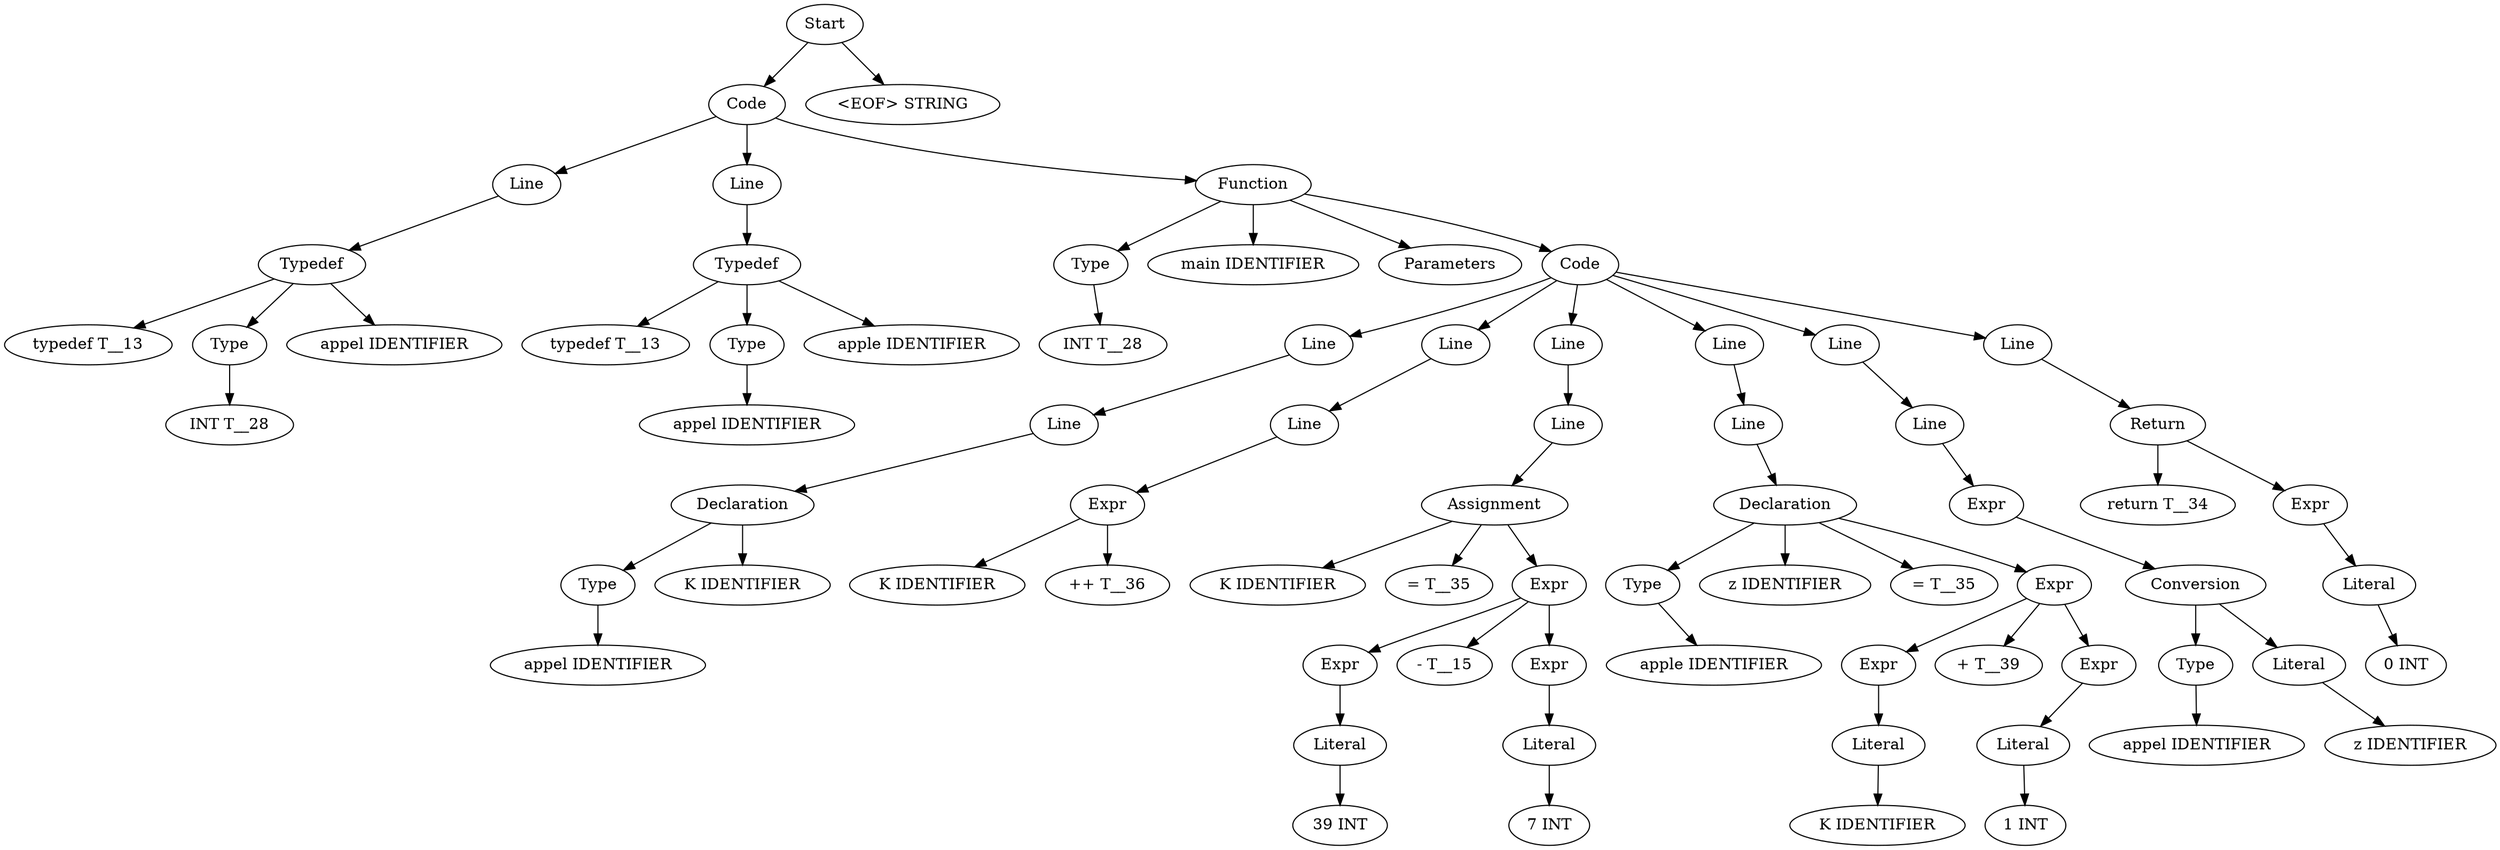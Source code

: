 digraph AST {
  "140040910809808" [label="Start"];
  "140040910809808" -> "140040910802944";
  "140040910809808" -> "140040910807408";
  "140040910802944" [label="Code"];
  "140040910802944" -> "140040910807744";
  "140040910802944" -> "140040910809136";
  "140040910802944" -> "140040910808176";
  "140040910807744" [label="Line"];
  "140040910807744" -> "140040910802416";
  "140040910802416" [label="Typedef"];
  "140040910802416" -> "140040910799152";
  "140040910802416" -> "140040910805920";
  "140040910802416" -> "140040910805968";
  "140040910799152" [label="typedef T__13"];
  "140040910805920" [label="Type"];
  "140040910805920" -> "140040910814992";
  "140040910814992" [label="INT T__28"];
  "140040910805968" [label="appel IDENTIFIER"];
  "140040910809136" [label="Line"];
  "140040910809136" -> "140040910804624";
  "140040910804624" [label="Typedef"];
  "140040910804624" -> "140040910800208";
  "140040910804624" -> "140040910804672";
  "140040910804624" -> "140040910808080";
  "140040910800208" [label="typedef T__13"];
  "140040910804672" [label="Type"];
  "140040910804672" -> "140040910806016";
  "140040910806016" [label="appel IDENTIFIER"];
  "140040910808080" [label="apple IDENTIFIER"];
  "140040910808176" [label="Function"];
  "140040910808176" -> "140040910804816";
  "140040910808176" -> "140040910801744";
  "140040910808176" -> "140040910806160";
  "140040910808176" -> "140040910806976";
  "140040910804816" [label="Type"];
  "140040910804816" -> "140040910798960";
  "140040910798960" [label="INT T__28"];
  "140040910801744" [label="main IDENTIFIER"];
  "140040910806160" [label="Parameters"];
  "140040910806976" [label="Code"];
  "140040910806976" -> "140040910802224";
  "140040910806976" -> "140040910809568";
  "140040910806976" -> "140040910813648";
  "140040910806976" -> "140040910807264";
  "140040910806976" -> "140040910809520";
  "140040910806976" -> "140040910802992";
  "140040910802224" [label="Line"];
  "140040910802224" -> "140040910809664";
  "140040910809664" [label="Line"];
  "140040910809664" -> "140040910806736";
  "140040910806736" [label="Declaration"];
  "140040910806736" -> "140040910802704";
  "140040910806736" -> "140040910806448";
  "140040910802704" [label="Type"];
  "140040910802704" -> "140040910808368";
  "140040910808368" [label="appel IDENTIFIER"];
  "140040910806448" [label="K IDENTIFIER"];
  "140040910809568" [label="Line"];
  "140040910809568" -> "140040910805200";
  "140040910805200" [label="Line"];
  "140040910805200" -> "140040910814272";
  "140040910814272" [label="Expr"];
  "140040910814272" -> "140040910814320";
  "140040910814272" -> "140040910804960";
  "140040910814320" [label="K IDENTIFIER"];
  "140040910804960" [label="++ T__36"];
  "140040910813648" [label="Line"];
  "140040910813648" -> "140040910805584";
  "140040910805584" [label="Line"];
  "140040910805584" -> "140040910808704";
  "140040910808704" [label="Assignment"];
  "140040910808704" -> "140040910807360";
  "140040910808704" -> "140040910804528";
  "140040910808704" -> "140040910804480";
  "140040910807360" [label="K IDENTIFIER"];
  "140040910804528" [label="= T__35"];
  "140040910804480" [label="Expr"];
  "140040910804480" -> "140040910805104";
  "140040910804480" -> "140040910799536";
  "140040910804480" -> "140040910804096";
  "140040910805104" [label="Expr"];
  "140040910805104" -> "140040910800352";
  "140040910800352" [label="Literal"];
  "140040910800352" -> "140040910808416";
  "140040910808416" [label="39 INT"];
  "140040910799536" [label="- T__15"];
  "140040910804096" [label="Expr"];
  "140040910804096" -> "140040910803664";
  "140040910803664" [label="Literal"];
  "140040910803664" -> "140040910814512";
  "140040910814512" [label="7 INT"];
  "140040910807264" [label="Line"];
  "140040910807264" -> "140040910800304";
  "140040910800304" [label="Line"];
  "140040910800304" -> "140040910807120";
  "140040910807120" [label="Declaration"];
  "140040910807120" -> "140040910801936";
  "140040910807120" -> "140040910809952";
  "140040910807120" -> "140040910806112";
  "140040910807120" -> "140040910802176";
  "140040910801936" [label="Type"];
  "140040910801936" -> "140040910809760";
  "140040910809760" [label="apple IDENTIFIER"];
  "140040910809952" [label="z IDENTIFIER"];
  "140040910806112" [label="= T__35"];
  "140040910802176" [label="Expr"];
  "140040910802176" -> "140040910809184";
  "140040910802176" -> "140040910807648";
  "140040910802176" -> "140040910804336";
  "140040910809184" [label="Expr"];
  "140040910809184" -> "140040910807168";
  "140040910807168" [label="Literal"];
  "140040910807168" -> "140040910806256";
  "140040910806256" [label="K IDENTIFIER"];
  "140040910807648" [label="+ T__39"];
  "140040910804336" [label="Expr"];
  "140040910804336" -> "140040910801024";
  "140040910801024" [label="Literal"];
  "140040910801024" -> "140040910800976";
  "140040910800976" [label="1 INT"];
  "140040910809520" [label="Line"];
  "140040910809520" -> "140040910808128";
  "140040910808128" [label="Line"];
  "140040910808128" -> "140040910803088";
  "140040910803088" [label="Expr"];
  "140040910803088" -> "140040910800928";
  "140040910800928" [label="Conversion"];
  "140040910800928" -> "140040910799296";
  "140040910800928" -> "140040910803040";
  "140040910799296" [label="Type"];
  "140040910799296" -> "140040910803136";
  "140040910803136" [label="appel IDENTIFIER"];
  "140040910803040" [label="Literal"];
  "140040910803040" -> "140040910805248";
  "140040910805248" [label="z IDENTIFIER"];
  "140040910802992" [label="Line"];
  "140040910802992" -> "140040910805824";
  "140040910805824" [label="Return"];
  "140040910805824" -> "140040910805056";
  "140040910805824" -> "140040910806496";
  "140040910805056" [label="return T__34"];
  "140040910806496" [label="Expr"];
  "140040910806496" -> "140040910800256";
  "140040910800256" [label="Literal"];
  "140040910800256" -> "140040910800880";
  "140040910800880" [label="0 INT"];
  "140040910807408" [label="<EOF> STRING"];
}
